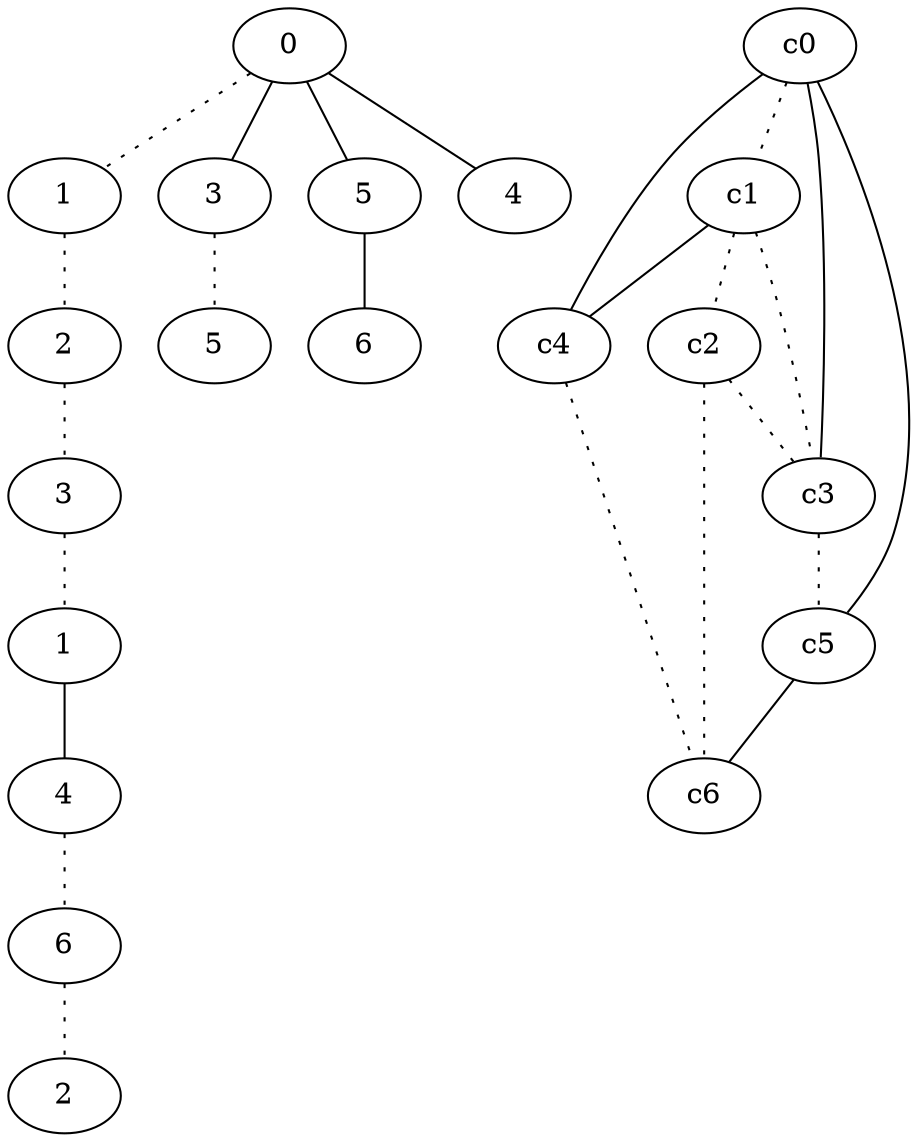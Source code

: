 graph {
a0[label=0];
a1[label=1];
a2[label=2];
a3[label=3];
a4[label=1];
a5[label=4];
a6[label=6];
a7[label=2];
a8[label=3];
a9[label=5];
a10[label=5];
a11[label=6];
a12[label=4];
a0 -- a1 [style=dotted];
a0 -- a8;
a0 -- a10;
a0 -- a12;
a1 -- a2 [style=dotted];
a2 -- a3 [style=dotted];
a3 -- a4 [style=dotted];
a4 -- a5;
a5 -- a6 [style=dotted];
a6 -- a7 [style=dotted];
a8 -- a9 [style=dotted];
a10 -- a11;
c0 -- c1 [style=dotted];
c0 -- c3;
c0 -- c4;
c0 -- c5;
c1 -- c2 [style=dotted];
c1 -- c3 [style=dotted];
c1 -- c4;
c2 -- c3 [style=dotted];
c2 -- c6 [style=dotted];
c3 -- c5 [style=dotted];
c4 -- c6 [style=dotted];
c5 -- c6;
}

